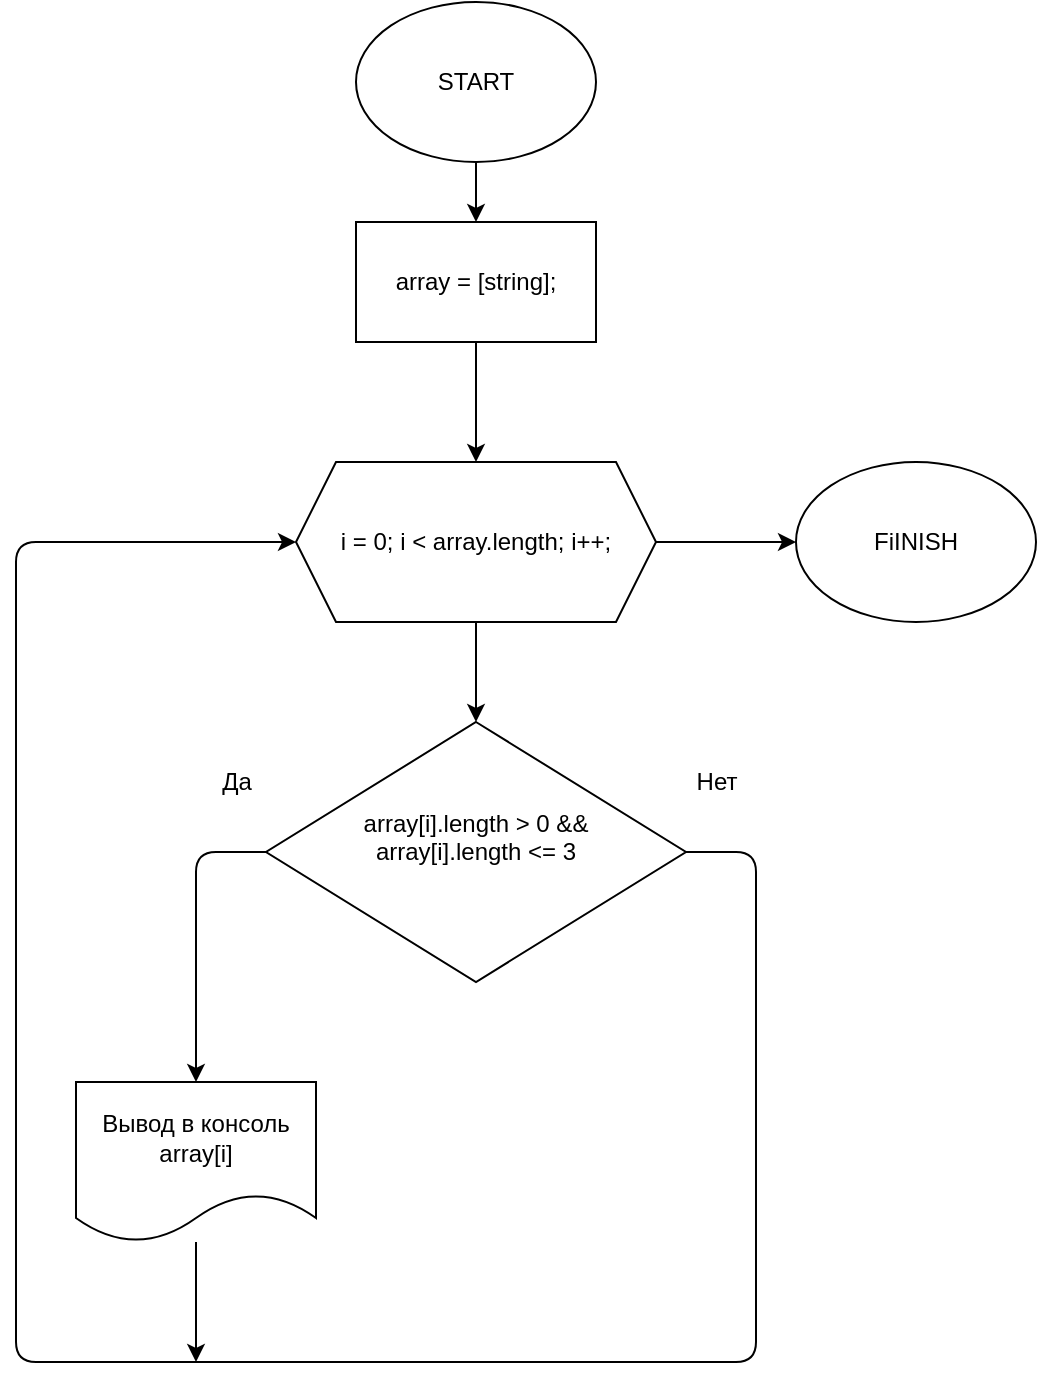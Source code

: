 <mxfile>
    <diagram id="tFNqEfyt31HKRCjRkleI" name="Page-1">
        <mxGraphModel dx="974" dy="656" grid="1" gridSize="10" guides="1" tooltips="1" connect="1" arrows="1" fold="1" page="1" pageScale="1" pageWidth="850" pageHeight="1100" math="0" shadow="0">
            <root>
                <mxCell id="0"/>
                <mxCell id="1" parent="0"/>
                <mxCell id="4" style="edgeStyle=none;html=1;entryX=0.5;entryY=0;entryDx=0;entryDy=0;" edge="1" parent="1" source="2" target="3">
                    <mxGeometry relative="1" as="geometry"/>
                </mxCell>
                <mxCell id="2" value="START" style="ellipse;whiteSpace=wrap;html=1;" vertex="1" parent="1">
                    <mxGeometry x="210" y="40" width="120" height="80" as="geometry"/>
                </mxCell>
                <mxCell id="6" style="edgeStyle=none;html=1;entryX=0.5;entryY=0;entryDx=0;entryDy=0;" edge="1" parent="1" source="3" target="5">
                    <mxGeometry relative="1" as="geometry"/>
                </mxCell>
                <mxCell id="3" value="array = [string];" style="rounded=0;whiteSpace=wrap;html=1;" vertex="1" parent="1">
                    <mxGeometry x="210" y="150" width="120" height="60" as="geometry"/>
                </mxCell>
                <mxCell id="8" style="edgeStyle=none;html=1;entryX=0.5;entryY=0;entryDx=0;entryDy=0;" edge="1" parent="1" source="5" target="7">
                    <mxGeometry relative="1" as="geometry"/>
                </mxCell>
                <mxCell id="16" style="edgeStyle=none;html=1;entryX=0;entryY=0.5;entryDx=0;entryDy=0;" edge="1" parent="1" source="5" target="15">
                    <mxGeometry relative="1" as="geometry"/>
                </mxCell>
                <mxCell id="5" value="i = 0; i &amp;lt; array.length; i++;" style="shape=hexagon;perimeter=hexagonPerimeter2;whiteSpace=wrap;html=1;fixedSize=1;" vertex="1" parent="1">
                    <mxGeometry x="180" y="270" width="180" height="80" as="geometry"/>
                </mxCell>
                <mxCell id="10" style="edgeStyle=none;html=1;entryX=0.5;entryY=0;entryDx=0;entryDy=0;" edge="1" parent="1" source="7" target="9">
                    <mxGeometry relative="1" as="geometry">
                        <Array as="points">
                            <mxPoint x="130" y="465"/>
                        </Array>
                    </mxGeometry>
                </mxCell>
                <mxCell id="11" style="edgeStyle=none;html=1;entryX=0;entryY=0.5;entryDx=0;entryDy=0;" edge="1" parent="1" source="7" target="5">
                    <mxGeometry relative="1" as="geometry">
                        <mxPoint x="120" y="150" as="targetPoint"/>
                        <Array as="points">
                            <mxPoint x="410" y="465"/>
                            <mxPoint x="410" y="720"/>
                            <mxPoint x="40" y="720"/>
                            <mxPoint x="40" y="310"/>
                        </Array>
                    </mxGeometry>
                </mxCell>
                <mxCell id="7" value="array[i].length &amp;gt; 0 &amp;amp;&amp;amp; &lt;br&gt;array[i].length &amp;lt;= 3&lt;br&gt;&amp;nbsp;" style="rhombus;whiteSpace=wrap;html=1;" vertex="1" parent="1">
                    <mxGeometry x="165" y="400" width="210" height="130" as="geometry"/>
                </mxCell>
                <mxCell id="14" style="edgeStyle=none;html=1;" edge="1" parent="1" source="9">
                    <mxGeometry relative="1" as="geometry">
                        <mxPoint x="130" y="720" as="targetPoint"/>
                    </mxGeometry>
                </mxCell>
                <mxCell id="9" value="Вывод в консоль&lt;br&gt;array[i]" style="shape=document;whiteSpace=wrap;html=1;boundedLbl=1;" vertex="1" parent="1">
                    <mxGeometry x="70" y="580" width="120" height="80" as="geometry"/>
                </mxCell>
                <mxCell id="12" value="Да" style="text;html=1;align=center;verticalAlign=middle;resizable=0;points=[];autosize=1;strokeColor=none;fillColor=none;" vertex="1" parent="1">
                    <mxGeometry x="135" y="420" width="30" height="20" as="geometry"/>
                </mxCell>
                <mxCell id="13" value="Нет" style="text;html=1;align=center;verticalAlign=middle;resizable=0;points=[];autosize=1;strokeColor=none;fillColor=none;" vertex="1" parent="1">
                    <mxGeometry x="370" y="420" width="40" height="20" as="geometry"/>
                </mxCell>
                <mxCell id="15" value="FiINISH" style="ellipse;whiteSpace=wrap;html=1;" vertex="1" parent="1">
                    <mxGeometry x="430" y="270" width="120" height="80" as="geometry"/>
                </mxCell>
            </root>
        </mxGraphModel>
    </diagram>
</mxfile>